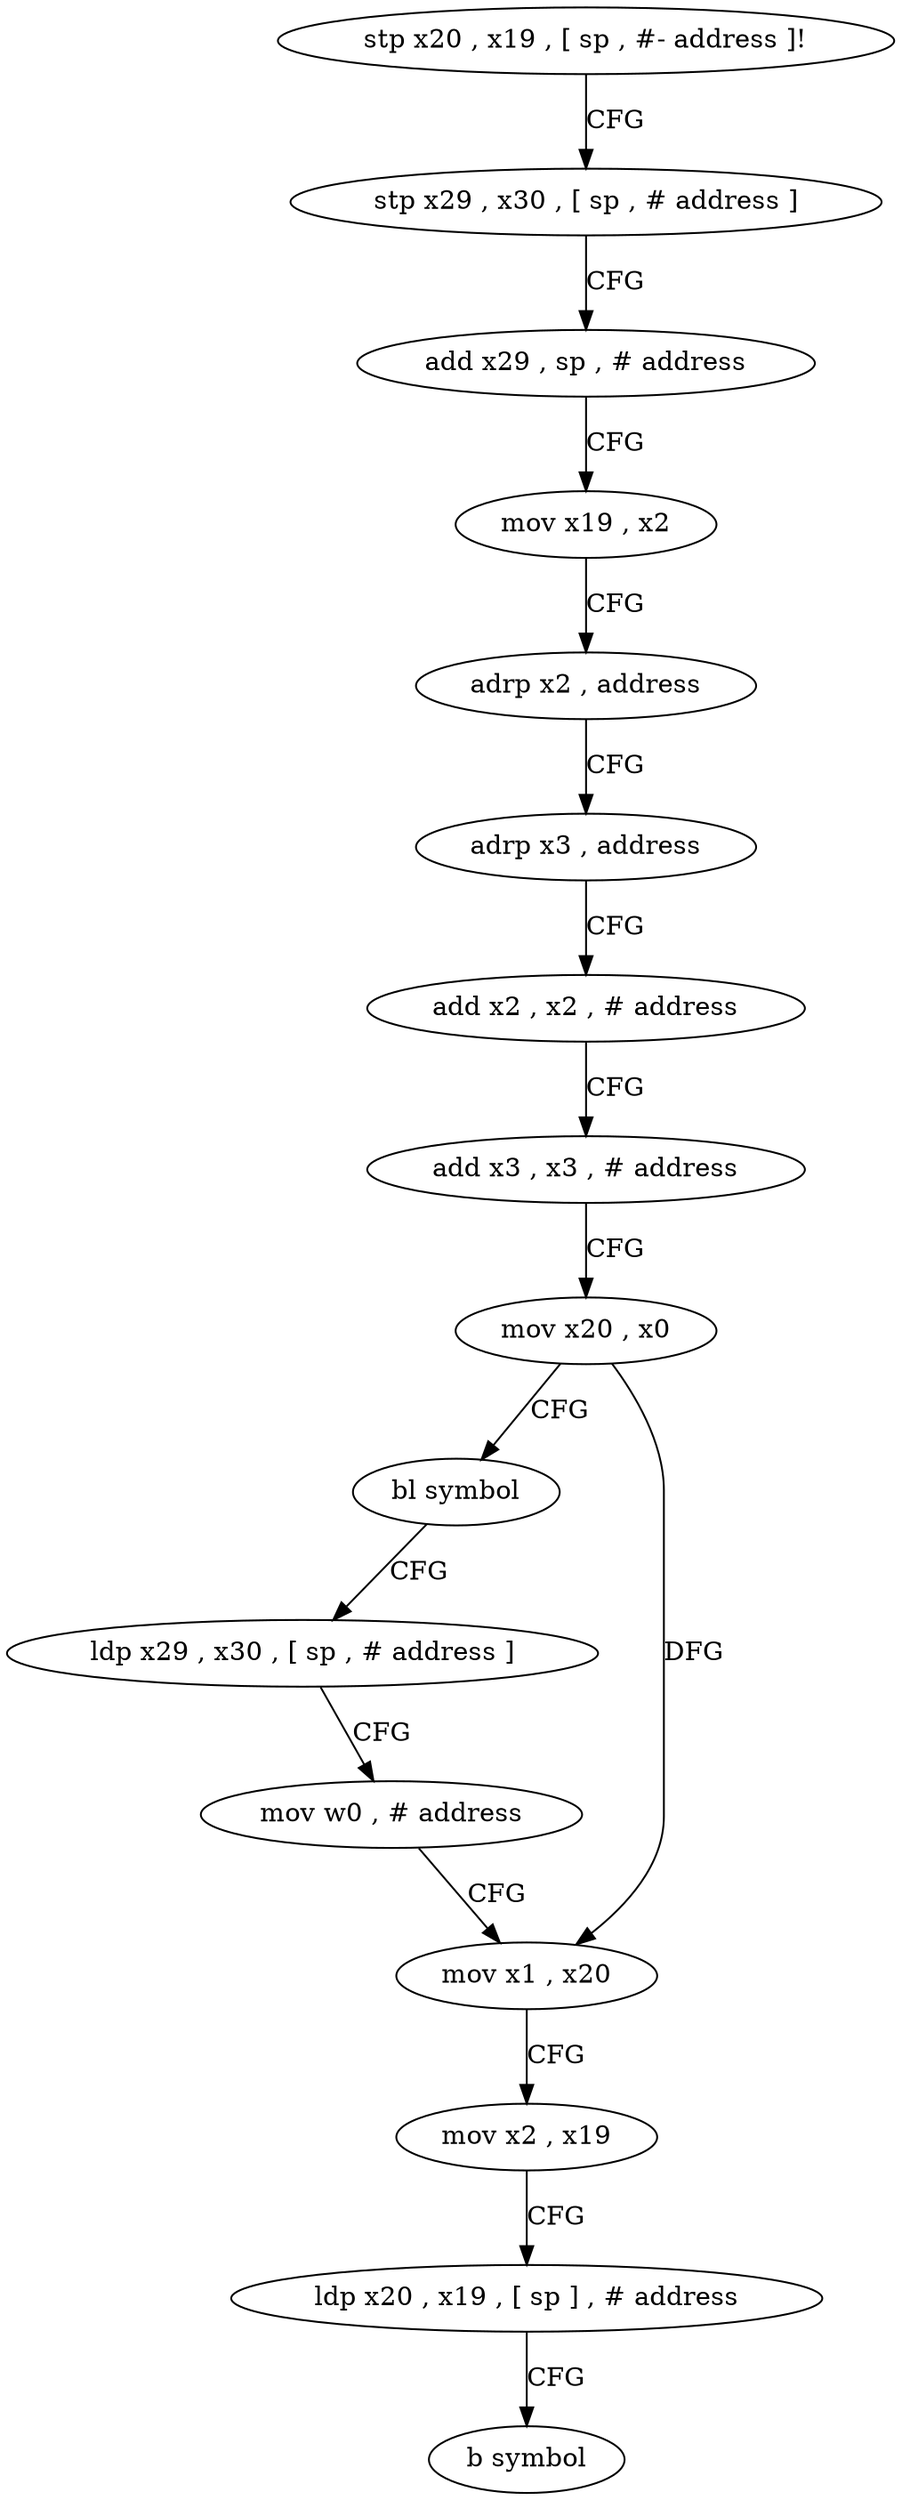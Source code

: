 digraph "func" {
"4208992" [label = "stp x20 , x19 , [ sp , #- address ]!" ]
"4208996" [label = "stp x29 , x30 , [ sp , # address ]" ]
"4209000" [label = "add x29 , sp , # address" ]
"4209004" [label = "mov x19 , x2" ]
"4209008" [label = "adrp x2 , address" ]
"4209012" [label = "adrp x3 , address" ]
"4209016" [label = "add x2 , x2 , # address" ]
"4209020" [label = "add x3 , x3 , # address" ]
"4209024" [label = "mov x20 , x0" ]
"4209028" [label = "bl symbol" ]
"4209032" [label = "ldp x29 , x30 , [ sp , # address ]" ]
"4209036" [label = "mov w0 , # address" ]
"4209040" [label = "mov x1 , x20" ]
"4209044" [label = "mov x2 , x19" ]
"4209048" [label = "ldp x20 , x19 , [ sp ] , # address" ]
"4209052" [label = "b symbol" ]
"4208992" -> "4208996" [ label = "CFG" ]
"4208996" -> "4209000" [ label = "CFG" ]
"4209000" -> "4209004" [ label = "CFG" ]
"4209004" -> "4209008" [ label = "CFG" ]
"4209008" -> "4209012" [ label = "CFG" ]
"4209012" -> "4209016" [ label = "CFG" ]
"4209016" -> "4209020" [ label = "CFG" ]
"4209020" -> "4209024" [ label = "CFG" ]
"4209024" -> "4209028" [ label = "CFG" ]
"4209024" -> "4209040" [ label = "DFG" ]
"4209028" -> "4209032" [ label = "CFG" ]
"4209032" -> "4209036" [ label = "CFG" ]
"4209036" -> "4209040" [ label = "CFG" ]
"4209040" -> "4209044" [ label = "CFG" ]
"4209044" -> "4209048" [ label = "CFG" ]
"4209048" -> "4209052" [ label = "CFG" ]
}
